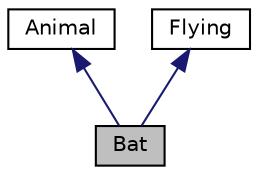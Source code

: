 digraph "Bat"
{
 // LATEX_PDF_SIZE
  edge [fontname="Helvetica",fontsize="10",labelfontname="Helvetica",labelfontsize="10"];
  node [fontname="Helvetica",fontsize="10",shape=record];
  Node1 [label="Bat",height=0.2,width=0.4,color="black", fillcolor="grey75", style="filled", fontcolor="black",tooltip=" "];
  Node2 -> Node1 [dir="back",color="midnightblue",fontsize="10",style="solid"];
  Node2 [label="Animal",height=0.2,width=0.4,color="black", fillcolor="white", style="filled",URL="$classAnimal.html",tooltip=" "];
  Node3 -> Node1 [dir="back",color="midnightblue",fontsize="10",style="solid"];
  Node3 [label="Flying",height=0.2,width=0.4,color="black", fillcolor="white", style="filled",URL="$classFlying.html",tooltip=" "];
}
